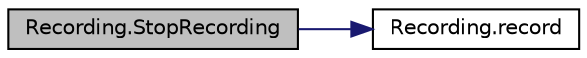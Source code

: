 digraph "Recording.StopRecording"
{
 // LATEX_PDF_SIZE
  edge [fontname="Helvetica",fontsize="10",labelfontname="Helvetica",labelfontsize="10"];
  node [fontname="Helvetica",fontsize="10",shape=record];
  rankdir="LR";
  Node1 [label="Recording.StopRecording",height=0.2,width=0.4,color="black", fillcolor="grey75", style="filled", fontcolor="black",tooltip=" "];
  Node1 -> Node2 [color="midnightblue",fontsize="10",style="solid",fontname="Helvetica"];
  Node2 [label="Recording.record",height=0.2,width=0.4,color="black", fillcolor="white", style="filled",URL="$class_recording.html#a79c89fb7542685e9973d1331509d0574",tooltip=" "];
}
